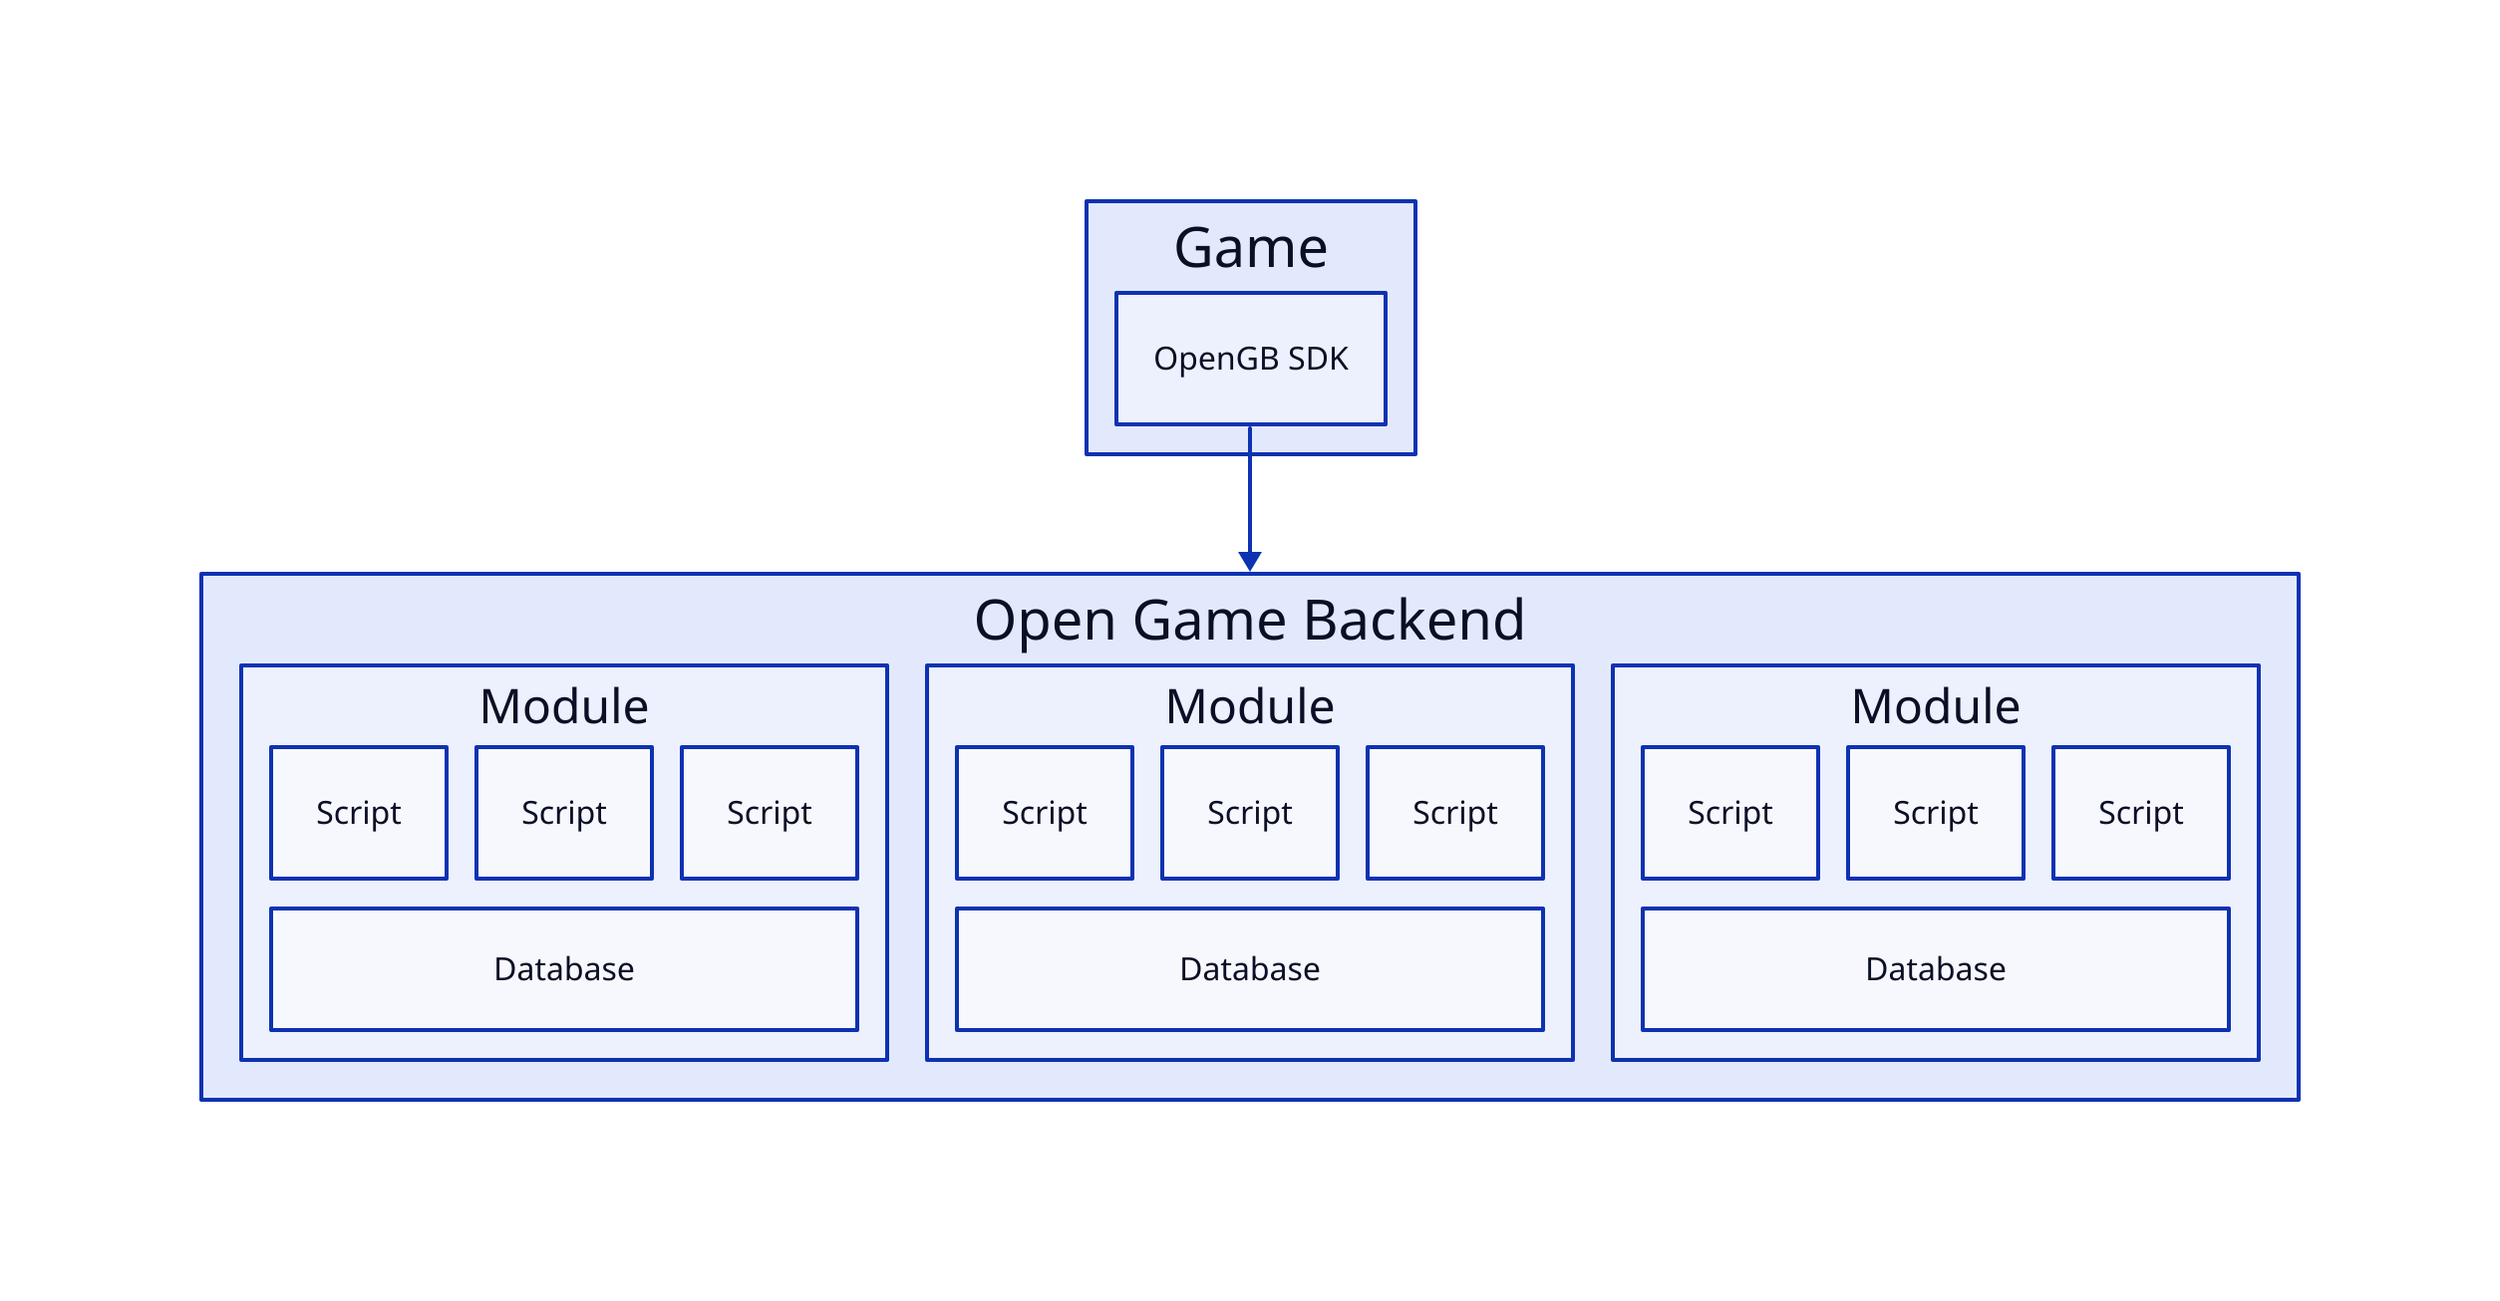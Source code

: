 direction: right

client: {
  label: Game

  grid-columns: 2
  grid-gap: 15

  sdk: {label: OpenGB SDK}
}

backend: {
  label: Open Game Backend
  grid-columns: 3
  grid-gap: 20

  a: {
    label: Module
    grid-rows: 2
    grid-gap: 15

    a: {label: "Script"}
    b: {label: "Script"}
    c: {label: "Script"}

    "Database".width: 200
  }
  b: {
    label: Module
    grid-rows: 2
    grid-gap: 15

    a: {label: "Script"}
    b: {label: "Script"}
    c: {label: "Script"}

    "Database".width: 200
  }

  c: {
    label: Module
    grid-rows: 2
    grid-gap: 15

    a: {label: "Script"}
    b: {label: "Script"}
    c: {label: "Script"}

    "Database".width: 200
  }
}

client.sdk -> backend